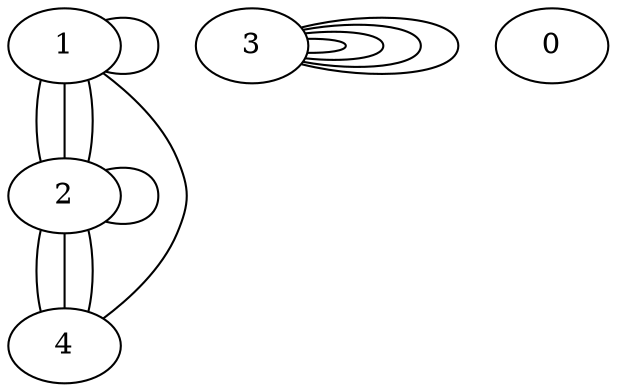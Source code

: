 graph{
2 -- 2
3 -- 3
3 -- 3
3 -- 3
3 -- 3
1 -- 1
1 -- 2
1 -- 2
1 -- 2
1 -- 4
2 -- 4
2 -- 4
2 -- 4
0
}
